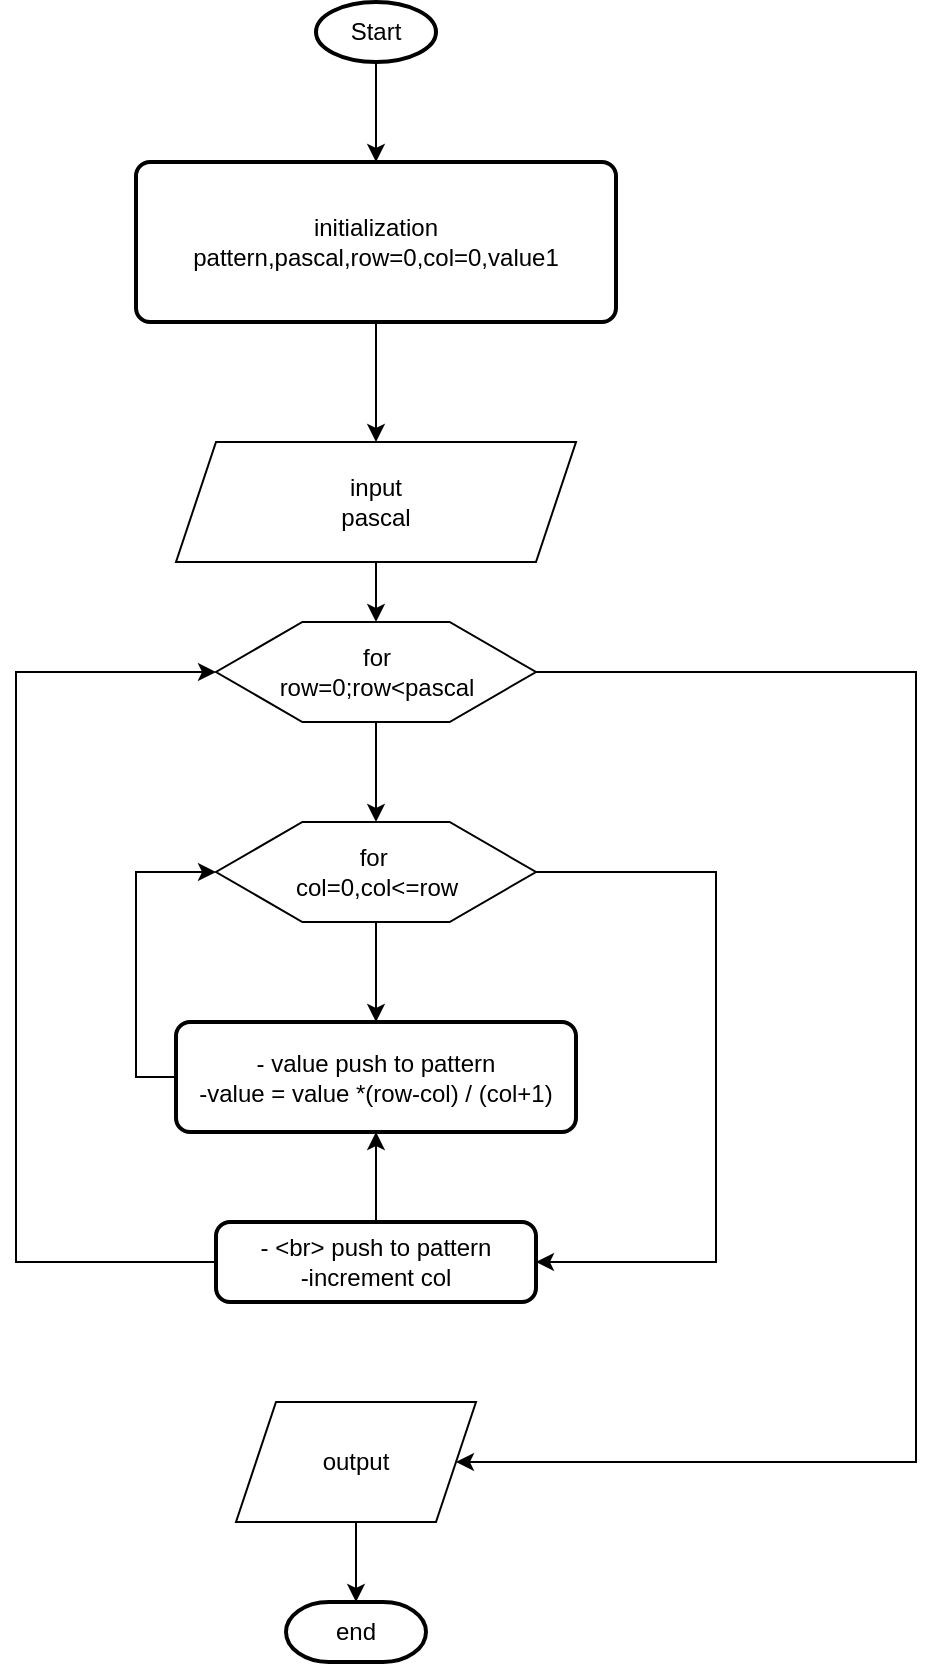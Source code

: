 <mxfile version="14.6.11" type="device"><diagram id="C5RBs43oDa-KdzZeNtuy" name="Page-1"><mxGraphModel dx="868" dy="482" grid="1" gridSize="10" guides="1" tooltips="1" connect="1" arrows="1" fold="1" page="1" pageScale="1" pageWidth="827" pageHeight="1169" math="0" shadow="0"><root><mxCell id="WIyWlLk6GJQsqaUBKTNV-0"/><mxCell id="WIyWlLk6GJQsqaUBKTNV-1" parent="WIyWlLk6GJQsqaUBKTNV-0"/><mxCell id="CmhpY6rPMJlAJ_LychWA-0" value="" style="edgeStyle=orthogonalEdgeStyle;rounded=0;orthogonalLoop=1;jettySize=auto;html=1;" edge="1" parent="WIyWlLk6GJQsqaUBKTNV-1" source="CmhpY6rPMJlAJ_LychWA-1" target="CmhpY6rPMJlAJ_LychWA-3"><mxGeometry relative="1" as="geometry"/></mxCell><mxCell id="CmhpY6rPMJlAJ_LychWA-1" value="Start" style="strokeWidth=2;html=1;shape=mxgraph.flowchart.start_1;whiteSpace=wrap;fontFamily=Helvetica;fontSize=12;fontColor=#000000;align=center;strokeColor=#000000;fillColor=#ffffff;" vertex="1" parent="WIyWlLk6GJQsqaUBKTNV-1"><mxGeometry x="190" y="90" width="60" height="30" as="geometry"/></mxCell><mxCell id="CmhpY6rPMJlAJ_LychWA-2" value="" style="edgeStyle=orthogonalEdgeStyle;rounded=0;orthogonalLoop=1;jettySize=auto;html=1;" edge="1" parent="WIyWlLk6GJQsqaUBKTNV-1" source="CmhpY6rPMJlAJ_LychWA-3" target="CmhpY6rPMJlAJ_LychWA-6"><mxGeometry relative="1" as="geometry"/></mxCell><mxCell id="CmhpY6rPMJlAJ_LychWA-3" value="initialization&lt;br&gt;pattern,pascal,row=0,col=0,value1" style="rounded=1;whiteSpace=wrap;html=1;absoluteArcSize=1;arcSize=14;strokeWidth=2;" vertex="1" parent="WIyWlLk6GJQsqaUBKTNV-1"><mxGeometry x="100" y="170" width="240" height="80" as="geometry"/></mxCell><mxCell id="CmhpY6rPMJlAJ_LychWA-4" value="" style="strokeWidth=2;html=1;shape=mxgraph.flowchart.annotation_1;align=left;pointerEvents=1;" vertex="1" parent="WIyWlLk6GJQsqaUBKTNV-1"><mxGeometry x="260" y="260" height="100" as="geometry"/></mxCell><mxCell id="CmhpY6rPMJlAJ_LychWA-5" value="" style="edgeStyle=orthogonalEdgeStyle;rounded=0;orthogonalLoop=1;jettySize=auto;html=1;" edge="1" parent="WIyWlLk6GJQsqaUBKTNV-1" source="CmhpY6rPMJlAJ_LychWA-6" target="CmhpY6rPMJlAJ_LychWA-12"><mxGeometry relative="1" as="geometry"/></mxCell><mxCell id="CmhpY6rPMJlAJ_LychWA-6" value="input&lt;br&gt;pascal" style="shape=parallelogram;perimeter=parallelogramPerimeter;whiteSpace=wrap;html=1;fixedSize=1;" vertex="1" parent="WIyWlLk6GJQsqaUBKTNV-1"><mxGeometry x="120" y="310" width="200" height="60" as="geometry"/></mxCell><mxCell id="CmhpY6rPMJlAJ_LychWA-7" value="" style="edgeStyle=orthogonalEdgeStyle;rounded=0;orthogonalLoop=1;jettySize=auto;html=1;" edge="1" parent="WIyWlLk6GJQsqaUBKTNV-1" source="CmhpY6rPMJlAJ_LychWA-12" target="CmhpY6rPMJlAJ_LychWA-10"><mxGeometry relative="1" as="geometry"/></mxCell><mxCell id="CmhpY6rPMJlAJ_LychWA-8" value="" style="edgeStyle=orthogonalEdgeStyle;rounded=0;orthogonalLoop=1;jettySize=auto;html=1;" edge="1" parent="WIyWlLk6GJQsqaUBKTNV-1" source="CmhpY6rPMJlAJ_LychWA-10" target="CmhpY6rPMJlAJ_LychWA-16"><mxGeometry relative="1" as="geometry"/></mxCell><mxCell id="CmhpY6rPMJlAJ_LychWA-9" value="" style="edgeStyle=orthogonalEdgeStyle;rounded=0;orthogonalLoop=1;jettySize=auto;html=1;entryX=1;entryY=0.5;entryDx=0;entryDy=0;" edge="1" parent="WIyWlLk6GJQsqaUBKTNV-1" source="CmhpY6rPMJlAJ_LychWA-10" target="CmhpY6rPMJlAJ_LychWA-18"><mxGeometry relative="1" as="geometry"><mxPoint x="400" y="740" as="targetPoint"/><Array as="points"><mxPoint x="390" y="525"/><mxPoint x="390" y="720"/></Array></mxGeometry></mxCell><mxCell id="CmhpY6rPMJlAJ_LychWA-10" value="for&amp;nbsp;&lt;br&gt;col=0,col&amp;lt;=row" style="verticalLabelPosition=middle;verticalAlign=middle;html=1;shape=hexagon;perimeter=hexagonPerimeter2;arcSize=6;size=0.27;labelPosition=center;align=center;" vertex="1" parent="WIyWlLk6GJQsqaUBKTNV-1"><mxGeometry x="140" y="500" width="160" height="50" as="geometry"/></mxCell><mxCell id="CmhpY6rPMJlAJ_LychWA-11" value="" style="edgeStyle=orthogonalEdgeStyle;rounded=0;orthogonalLoop=1;jettySize=auto;html=1;" edge="1" parent="WIyWlLk6GJQsqaUBKTNV-1" source="CmhpY6rPMJlAJ_LychWA-12" target="CmhpY6rPMJlAJ_LychWA-14"><mxGeometry relative="1" as="geometry"><mxPoint x="370" y="750" as="targetPoint"/><Array as="points"><mxPoint x="490" y="425"/><mxPoint x="490" y="820"/></Array></mxGeometry></mxCell><mxCell id="CmhpY6rPMJlAJ_LychWA-12" value="for&lt;br&gt;row=0;row&amp;lt;pascal" style="verticalLabelPosition=middle;verticalAlign=middle;html=1;shape=hexagon;perimeter=hexagonPerimeter2;arcSize=6;size=0.27;labelPosition=center;align=center;" vertex="1" parent="WIyWlLk6GJQsqaUBKTNV-1"><mxGeometry x="140" y="400" width="160" height="50" as="geometry"/></mxCell><mxCell id="CmhpY6rPMJlAJ_LychWA-13" value="" style="edgeStyle=orthogonalEdgeStyle;rounded=0;orthogonalLoop=1;jettySize=auto;html=1;" edge="1" parent="WIyWlLk6GJQsqaUBKTNV-1" source="CmhpY6rPMJlAJ_LychWA-14" target="CmhpY6rPMJlAJ_LychWA-19"><mxGeometry relative="1" as="geometry"/></mxCell><mxCell id="CmhpY6rPMJlAJ_LychWA-14" value="output" style="shape=parallelogram;perimeter=parallelogramPerimeter;whiteSpace=wrap;html=1;fixedSize=1;arcSize=6;" vertex="1" parent="WIyWlLk6GJQsqaUBKTNV-1"><mxGeometry x="150" y="790" width="120" height="60" as="geometry"/></mxCell><mxCell id="CmhpY6rPMJlAJ_LychWA-15" value="" style="edgeStyle=orthogonalEdgeStyle;rounded=0;orthogonalLoop=1;jettySize=auto;html=1;" edge="1" parent="WIyWlLk6GJQsqaUBKTNV-1" source="CmhpY6rPMJlAJ_LychWA-16" target="CmhpY6rPMJlAJ_LychWA-10"><mxGeometry relative="1" as="geometry"><mxPoint x="140" y="530" as="targetPoint"/><Array as="points"><mxPoint x="100" y="628"/><mxPoint x="100" y="525"/></Array></mxGeometry></mxCell><mxCell id="CmhpY6rPMJlAJ_LychWA-16" value="- value push&amp;nbsp;to pattern&lt;br&gt;-value = value *(row-col) / (col+1)" style="rounded=1;whiteSpace=wrap;html=1;absoluteArcSize=1;arcSize=14;strokeWidth=2;" vertex="1" parent="WIyWlLk6GJQsqaUBKTNV-1"><mxGeometry x="120" y="600" width="200" height="55" as="geometry"/></mxCell><mxCell id="CmhpY6rPMJlAJ_LychWA-17" value="" style="edgeStyle=orthogonalEdgeStyle;rounded=0;orthogonalLoop=1;jettySize=auto;html=1;entryX=0;entryY=0.5;entryDx=0;entryDy=0;" edge="1" parent="WIyWlLk6GJQsqaUBKTNV-1" source="CmhpY6rPMJlAJ_LychWA-18" target="CmhpY6rPMJlAJ_LychWA-12"><mxGeometry relative="1" as="geometry"><mxPoint x="20" y="310" as="targetPoint"/><Array as="points"><mxPoint x="40" y="720"/><mxPoint x="40" y="425"/></Array></mxGeometry></mxCell><mxCell id="CmhpY6rPMJlAJ_LychWA-20" value="" style="edgeStyle=orthogonalEdgeStyle;rounded=0;orthogonalLoop=1;jettySize=auto;html=1;" edge="1" parent="WIyWlLk6GJQsqaUBKTNV-1" source="CmhpY6rPMJlAJ_LychWA-18" target="CmhpY6rPMJlAJ_LychWA-16"><mxGeometry relative="1" as="geometry"/></mxCell><mxCell id="CmhpY6rPMJlAJ_LychWA-18" value="- &amp;lt;br&amp;gt; push to pattern&lt;br&gt;-increment col" style="rounded=1;whiteSpace=wrap;html=1;absoluteArcSize=1;arcSize=14;strokeWidth=2;" vertex="1" parent="WIyWlLk6GJQsqaUBKTNV-1"><mxGeometry x="140" y="700" width="160" height="40" as="geometry"/></mxCell><mxCell id="CmhpY6rPMJlAJ_LychWA-19" value="end" style="strokeWidth=2;html=1;shape=mxgraph.flowchart.terminator;whiteSpace=wrap;" vertex="1" parent="WIyWlLk6GJQsqaUBKTNV-1"><mxGeometry x="175" y="890" width="70" height="30" as="geometry"/></mxCell></root></mxGraphModel></diagram></mxfile>
